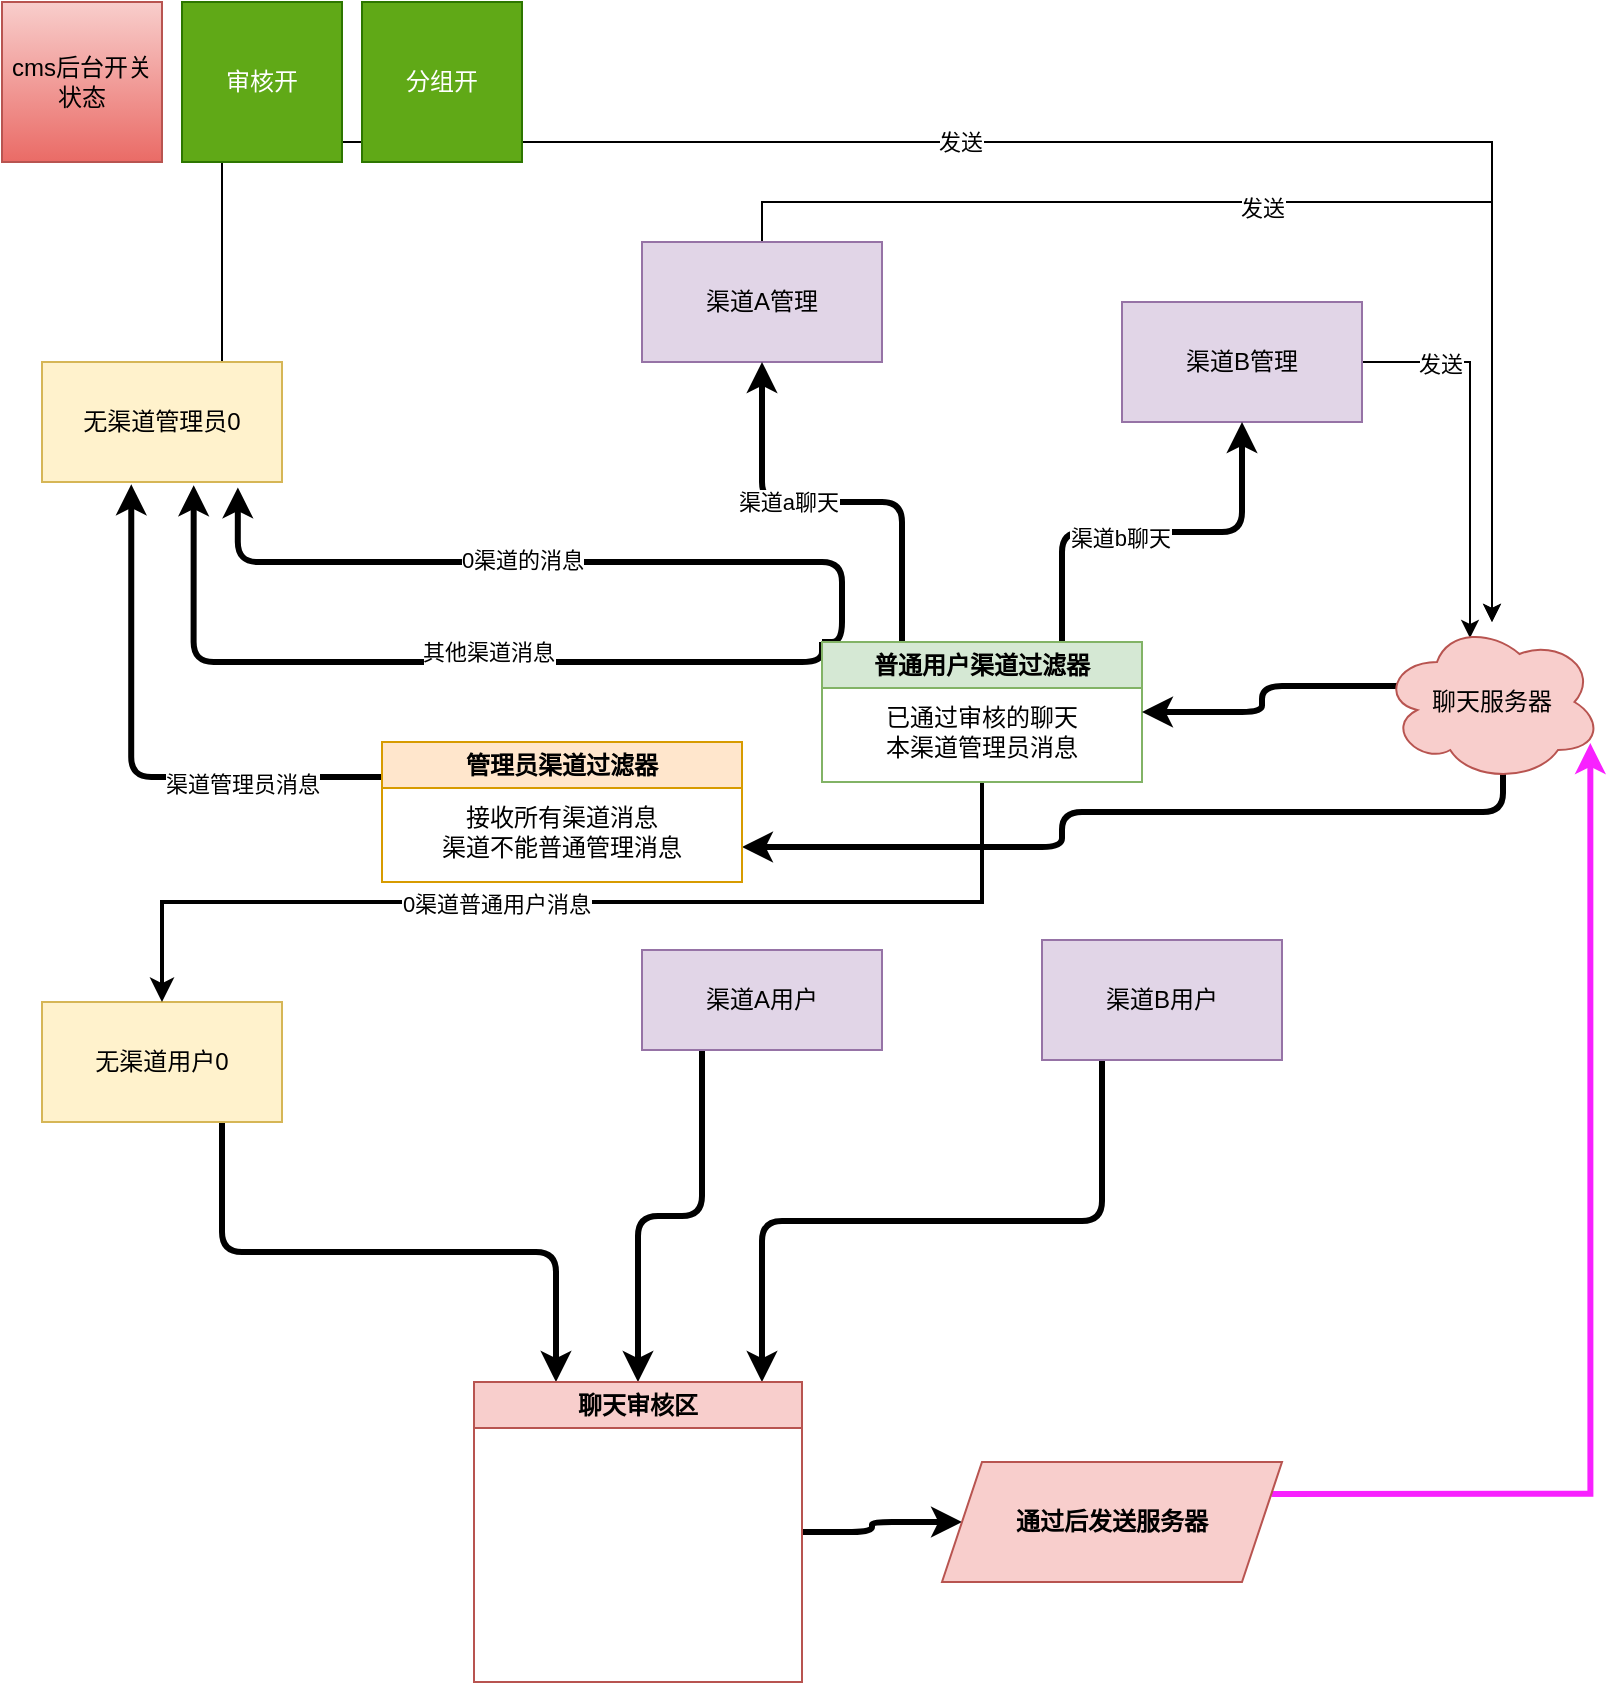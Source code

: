 <mxfile version="20.8.20" type="github" pages="3">
  <diagram id="VzCVbxKHRMm88u6nLTFB" name="渠道开+审核开">
    <mxGraphModel dx="1401" dy="868" grid="1" gridSize="10" guides="1" tooltips="1" connect="1" arrows="1" fold="1" page="1" pageScale="1" pageWidth="827" pageHeight="1169" math="0" shadow="0">
      <root>
        <mxCell id="0" />
        <mxCell id="1" parent="0" />
        <mxCell id="FkoYIBF8dfnU25UiVlQv-38" style="edgeStyle=orthogonalEdgeStyle;rounded=0;orthogonalLoop=1;jettySize=auto;html=1;exitX=0.75;exitY=0;exitDx=0;exitDy=0;" edge="1" parent="1" source="FkoYIBF8dfnU25UiVlQv-5" target="FkoYIBF8dfnU25UiVlQv-28">
          <mxGeometry relative="1" as="geometry">
            <Array as="points">
              <mxPoint x="110" y="80" />
              <mxPoint x="745" y="80" />
            </Array>
          </mxGeometry>
        </mxCell>
        <mxCell id="FkoYIBF8dfnU25UiVlQv-39" value="发送" style="edgeLabel;html=1;align=center;verticalAlign=middle;resizable=0;points=[];" vertex="1" connectable="0" parent="FkoYIBF8dfnU25UiVlQv-38">
          <mxGeometry x="-0.028" relative="1" as="geometry">
            <mxPoint as="offset" />
          </mxGeometry>
        </mxCell>
        <mxCell id="FkoYIBF8dfnU25UiVlQv-1" value="审核开" style="whiteSpace=wrap;html=1;aspect=fixed;fillColor=#60a917;strokeColor=#2D7600;fontColor=#ffffff;" vertex="1" parent="1">
          <mxGeometry x="90" y="10" width="80" height="80" as="geometry" />
        </mxCell>
        <mxCell id="FkoYIBF8dfnU25UiVlQv-2" value="分组开" style="whiteSpace=wrap;html=1;aspect=fixed;fillColor=#60a917;strokeColor=#2D7600;fontColor=#ffffff;" vertex="1" parent="1">
          <mxGeometry x="180" y="10" width="80" height="80" as="geometry" />
        </mxCell>
        <mxCell id="FkoYIBF8dfnU25UiVlQv-5" value="无渠道管理员0" style="rounded=0;whiteSpace=wrap;html=1;fillColor=#fff2cc;strokeColor=#d6b656;" vertex="1" parent="1">
          <mxGeometry x="20" y="190" width="120" height="60" as="geometry" />
        </mxCell>
        <mxCell id="FkoYIBF8dfnU25UiVlQv-34" style="edgeStyle=orthogonalEdgeStyle;rounded=0;orthogonalLoop=1;jettySize=auto;html=1;exitX=0.5;exitY=0;exitDx=0;exitDy=0;" edge="1" parent="1" source="FkoYIBF8dfnU25UiVlQv-6" target="FkoYIBF8dfnU25UiVlQv-28">
          <mxGeometry relative="1" as="geometry" />
        </mxCell>
        <mxCell id="FkoYIBF8dfnU25UiVlQv-35" value="发送" style="edgeLabel;html=1;align=center;verticalAlign=middle;resizable=0;points=[];" vertex="1" connectable="0" parent="FkoYIBF8dfnU25UiVlQv-34">
          <mxGeometry x="-0.092" y="-3" relative="1" as="geometry">
            <mxPoint as="offset" />
          </mxGeometry>
        </mxCell>
        <mxCell id="FkoYIBF8dfnU25UiVlQv-6" value="渠道A管理" style="rounded=0;whiteSpace=wrap;html=1;fillColor=#e1d5e7;strokeColor=#9673a6;" vertex="1" parent="1">
          <mxGeometry x="320" y="130" width="120" height="60" as="geometry" />
        </mxCell>
        <mxCell id="FkoYIBF8dfnU25UiVlQv-36" style="edgeStyle=orthogonalEdgeStyle;rounded=0;orthogonalLoop=1;jettySize=auto;html=1;exitX=1;exitY=0.5;exitDx=0;exitDy=0;entryX=0.4;entryY=0.1;entryDx=0;entryDy=0;entryPerimeter=0;" edge="1" parent="1" source="FkoYIBF8dfnU25UiVlQv-7" target="FkoYIBF8dfnU25UiVlQv-28">
          <mxGeometry relative="1" as="geometry" />
        </mxCell>
        <mxCell id="FkoYIBF8dfnU25UiVlQv-37" value="发送" style="edgeLabel;html=1;align=center;verticalAlign=middle;resizable=0;points=[];" vertex="1" connectable="0" parent="FkoYIBF8dfnU25UiVlQv-36">
          <mxGeometry x="-0.596" y="-1" relative="1" as="geometry">
            <mxPoint as="offset" />
          </mxGeometry>
        </mxCell>
        <mxCell id="FkoYIBF8dfnU25UiVlQv-7" value="渠道B管理" style="rounded=0;whiteSpace=wrap;html=1;fillColor=#e1d5e7;strokeColor=#9673a6;" vertex="1" parent="1">
          <mxGeometry x="560" y="160" width="120" height="60" as="geometry" />
        </mxCell>
        <mxCell id="FkoYIBF8dfnU25UiVlQv-8" style="edgeStyle=orthogonalEdgeStyle;rounded=1;orthogonalLoop=1;jettySize=auto;html=1;exitX=0.75;exitY=1;exitDx=0;exitDy=0;strokeWidth=3;entryX=0.25;entryY=0;entryDx=0;entryDy=0;" edge="1" parent="1" source="FkoYIBF8dfnU25UiVlQv-9" target="FkoYIBF8dfnU25UiVlQv-25">
          <mxGeometry relative="1" as="geometry" />
        </mxCell>
        <mxCell id="FkoYIBF8dfnU25UiVlQv-9" value="无渠道用户0" style="rounded=0;whiteSpace=wrap;html=1;fillColor=#fff2cc;strokeColor=#d6b656;" vertex="1" parent="1">
          <mxGeometry x="20" y="510" width="120" height="60" as="geometry" />
        </mxCell>
        <mxCell id="FkoYIBF8dfnU25UiVlQv-10" style="edgeStyle=orthogonalEdgeStyle;rounded=1;orthogonalLoop=1;jettySize=auto;html=1;exitX=0.25;exitY=1;exitDx=0;exitDy=0;entryX=0.5;entryY=0;entryDx=0;entryDy=0;strokeWidth=3;" edge="1" parent="1" source="FkoYIBF8dfnU25UiVlQv-11" target="FkoYIBF8dfnU25UiVlQv-25">
          <mxGeometry relative="1" as="geometry" />
        </mxCell>
        <mxCell id="FkoYIBF8dfnU25UiVlQv-11" value="渠道A用户" style="rounded=0;whiteSpace=wrap;html=1;fillColor=#e1d5e7;strokeColor=#9673a6;" vertex="1" parent="1">
          <mxGeometry x="320" y="484" width="120" height="50" as="geometry" />
        </mxCell>
        <mxCell id="FkoYIBF8dfnU25UiVlQv-12" style="edgeStyle=orthogonalEdgeStyle;rounded=1;orthogonalLoop=1;jettySize=auto;html=1;exitX=0.25;exitY=1;exitDx=0;exitDy=0;entryX=0.878;entryY=0;entryDx=0;entryDy=0;entryPerimeter=0;strokeWidth=3;" edge="1" parent="1" source="FkoYIBF8dfnU25UiVlQv-13" target="FkoYIBF8dfnU25UiVlQv-25">
          <mxGeometry relative="1" as="geometry" />
        </mxCell>
        <mxCell id="FkoYIBF8dfnU25UiVlQv-13" value="渠道B用户" style="rounded=0;whiteSpace=wrap;html=1;fillColor=#e1d5e7;strokeColor=#9673a6;" vertex="1" parent="1">
          <mxGeometry x="520" y="479" width="120" height="60" as="geometry" />
        </mxCell>
        <mxCell id="FkoYIBF8dfnU25UiVlQv-14" style="edgeStyle=orthogonalEdgeStyle;rounded=1;orthogonalLoop=1;jettySize=auto;html=1;exitX=0.25;exitY=0;exitDx=0;exitDy=0;entryX=0.5;entryY=1;entryDx=0;entryDy=0;strokeWidth=3;" edge="1" parent="1" source="FkoYIBF8dfnU25UiVlQv-22" target="FkoYIBF8dfnU25UiVlQv-6">
          <mxGeometry relative="1" as="geometry" />
        </mxCell>
        <mxCell id="FkoYIBF8dfnU25UiVlQv-15" value="渠道a聊天" style="edgeLabel;html=1;align=center;verticalAlign=middle;resizable=0;points=[];" vertex="1" connectable="0" parent="FkoYIBF8dfnU25UiVlQv-14">
          <mxGeometry x="0.214" relative="1" as="geometry">
            <mxPoint as="offset" />
          </mxGeometry>
        </mxCell>
        <mxCell id="FkoYIBF8dfnU25UiVlQv-16" style="edgeStyle=orthogonalEdgeStyle;rounded=1;orthogonalLoop=1;jettySize=auto;html=1;exitX=0.75;exitY=0;exitDx=0;exitDy=0;strokeWidth=3;" edge="1" parent="1" source="FkoYIBF8dfnU25UiVlQv-22" target="FkoYIBF8dfnU25UiVlQv-7">
          <mxGeometry relative="1" as="geometry" />
        </mxCell>
        <mxCell id="FkoYIBF8dfnU25UiVlQv-17" value="渠道b聊天" style="edgeLabel;html=1;align=center;verticalAlign=middle;resizable=0;points=[];" vertex="1" connectable="0" parent="FkoYIBF8dfnU25UiVlQv-16">
          <mxGeometry x="-0.163" y="-3" relative="1" as="geometry">
            <mxPoint as="offset" />
          </mxGeometry>
        </mxCell>
        <mxCell id="FkoYIBF8dfnU25UiVlQv-18" style="edgeStyle=orthogonalEdgeStyle;rounded=1;orthogonalLoop=1;jettySize=auto;html=1;exitX=0;exitY=0;exitDx=0;exitDy=0;entryX=0.816;entryY=1.045;entryDx=0;entryDy=0;entryPerimeter=0;strokeWidth=3;" edge="1" parent="1" source="FkoYIBF8dfnU25UiVlQv-22" target="FkoYIBF8dfnU25UiVlQv-5">
          <mxGeometry relative="1" as="geometry">
            <Array as="points">
              <mxPoint x="420" y="330" />
              <mxPoint x="420" y="290" />
              <mxPoint x="118" y="290" />
            </Array>
          </mxGeometry>
        </mxCell>
        <mxCell id="FkoYIBF8dfnU25UiVlQv-19" value="0渠道的消息" style="edgeLabel;html=1;align=center;verticalAlign=middle;resizable=0;points=[];" vertex="1" connectable="0" parent="FkoYIBF8dfnU25UiVlQv-18">
          <mxGeometry x="0.08" y="-1" relative="1" as="geometry">
            <mxPoint as="offset" />
          </mxGeometry>
        </mxCell>
        <mxCell id="FkoYIBF8dfnU25UiVlQv-20" style="edgeStyle=orthogonalEdgeStyle;rounded=1;orthogonalLoop=1;jettySize=auto;html=1;exitX=0;exitY=0;exitDx=0;exitDy=0;entryX=0.632;entryY=1.027;entryDx=0;entryDy=0;entryPerimeter=0;strokeWidth=3;" edge="1" parent="1" source="FkoYIBF8dfnU25UiVlQv-22" target="FkoYIBF8dfnU25UiVlQv-5">
          <mxGeometry relative="1" as="geometry">
            <Array as="points">
              <mxPoint x="410" y="340" />
              <mxPoint x="96" y="340" />
            </Array>
          </mxGeometry>
        </mxCell>
        <mxCell id="FkoYIBF8dfnU25UiVlQv-21" value="其他渠道消息" style="edgeLabel;html=1;align=center;verticalAlign=middle;resizable=0;points=[];" vertex="1" connectable="0" parent="FkoYIBF8dfnU25UiVlQv-20">
          <mxGeometry x="-0.142" y="-5" relative="1" as="geometry">
            <mxPoint as="offset" />
          </mxGeometry>
        </mxCell>
        <mxCell id="FkoYIBF8dfnU25UiVlQv-40" style="edgeStyle=orthogonalEdgeStyle;rounded=0;orthogonalLoop=1;jettySize=auto;html=1;exitX=0.5;exitY=1;exitDx=0;exitDy=0;strokeWidth=2;" edge="1" parent="1" source="FkoYIBF8dfnU25UiVlQv-22" target="FkoYIBF8dfnU25UiVlQv-9">
          <mxGeometry relative="1" as="geometry">
            <Array as="points">
              <mxPoint x="490" y="460" />
              <mxPoint x="80" y="460" />
            </Array>
          </mxGeometry>
        </mxCell>
        <mxCell id="Q_daBsCylwnGvECk5tep-2" value="0渠道普通用户消息" style="edgeLabel;html=1;align=center;verticalAlign=middle;resizable=0;points=[];" vertex="1" connectable="0" parent="FkoYIBF8dfnU25UiVlQv-40">
          <mxGeometry x="0.166" y="2" relative="1" as="geometry">
            <mxPoint y="-1" as="offset" />
          </mxGeometry>
        </mxCell>
        <mxCell id="FkoYIBF8dfnU25UiVlQv-22" value="普通用户渠道过滤器" style="swimlane;whiteSpace=wrap;html=1;fillColor=#d5e8d4;strokeColor=#82b366;" vertex="1" parent="1">
          <mxGeometry x="410" y="330" width="160" height="70" as="geometry" />
        </mxCell>
        <mxCell id="FkoYIBF8dfnU25UiVlQv-23" value="已通过审核的聊天&lt;br&gt;本渠道管理员消息" style="text;html=1;strokeColor=none;fillColor=none;align=center;verticalAlign=middle;whiteSpace=wrap;rounded=0;" vertex="1" parent="FkoYIBF8dfnU25UiVlQv-22">
          <mxGeometry x="30" y="30" width="100" height="30" as="geometry" />
        </mxCell>
        <mxCell id="FkoYIBF8dfnU25UiVlQv-24" style="edgeStyle=orthogonalEdgeStyle;rounded=1;orthogonalLoop=1;jettySize=auto;html=1;exitX=1;exitY=0.5;exitDx=0;exitDy=0;strokeWidth=3;" edge="1" parent="1" source="FkoYIBF8dfnU25UiVlQv-25" target="FkoYIBF8dfnU25UiVlQv-29">
          <mxGeometry relative="1" as="geometry" />
        </mxCell>
        <mxCell id="FkoYIBF8dfnU25UiVlQv-25" value="聊天审核区" style="swimlane;whiteSpace=wrap;html=1;fillColor=#f8cecc;strokeColor=#b85450;" vertex="1" parent="1">
          <mxGeometry x="236" y="700" width="164" height="150" as="geometry" />
        </mxCell>
        <mxCell id="FkoYIBF8dfnU25UiVlQv-26" style="edgeStyle=orthogonalEdgeStyle;rounded=1;orthogonalLoop=1;jettySize=auto;html=1;entryX=1;entryY=0.5;entryDx=0;entryDy=0;strokeWidth=3;exitX=0.07;exitY=0.4;exitDx=0;exitDy=0;exitPerimeter=0;" edge="1" parent="1" source="FkoYIBF8dfnU25UiVlQv-28" target="FkoYIBF8dfnU25UiVlQv-22">
          <mxGeometry relative="1" as="geometry" />
        </mxCell>
        <mxCell id="FkoYIBF8dfnU25UiVlQv-27" style="edgeStyle=orthogonalEdgeStyle;rounded=1;orthogonalLoop=1;jettySize=auto;html=1;exitX=0.55;exitY=0.95;exitDx=0;exitDy=0;exitPerimeter=0;entryX=1;entryY=0.75;entryDx=0;entryDy=0;strokeWidth=3;" edge="1" parent="1" source="FkoYIBF8dfnU25UiVlQv-28" target="FkoYIBF8dfnU25UiVlQv-32">
          <mxGeometry relative="1" as="geometry">
            <Array as="points">
              <mxPoint x="750" y="415" />
              <mxPoint x="530" y="415" />
              <mxPoint x="530" y="433" />
            </Array>
          </mxGeometry>
        </mxCell>
        <mxCell id="FkoYIBF8dfnU25UiVlQv-28" value="聊天服务器" style="ellipse;shape=cloud;whiteSpace=wrap;html=1;fillColor=#f8cecc;strokeColor=#b85450;" vertex="1" parent="1">
          <mxGeometry x="690" y="320" width="110" height="80" as="geometry" />
        </mxCell>
        <mxCell id="Q_daBsCylwnGvECk5tep-1" style="edgeStyle=orthogonalEdgeStyle;rounded=0;orthogonalLoop=1;jettySize=auto;html=1;exitX=1;exitY=0.25;exitDx=0;exitDy=0;entryX=0.947;entryY=0.757;entryDx=0;entryDy=0;entryPerimeter=0;strokeWidth=3;strokeColor=#F821FF;" edge="1" parent="1" source="FkoYIBF8dfnU25UiVlQv-29" target="FkoYIBF8dfnU25UiVlQv-28">
          <mxGeometry relative="1" as="geometry" />
        </mxCell>
        <mxCell id="FkoYIBF8dfnU25UiVlQv-29" value="通过后发送服务器" style="shape=parallelogram;perimeter=parallelogramPerimeter;whiteSpace=wrap;html=1;fixedSize=1;fillColor=#f8cecc;strokeColor=#b85450;fontStyle=1;startSize=23;" vertex="1" parent="1">
          <mxGeometry x="470" y="740" width="170" height="60" as="geometry" />
        </mxCell>
        <mxCell id="FkoYIBF8dfnU25UiVlQv-30" style="edgeStyle=orthogonalEdgeStyle;rounded=1;orthogonalLoop=1;jettySize=auto;html=1;exitX=0;exitY=0.25;exitDx=0;exitDy=0;entryX=0.372;entryY=1.019;entryDx=0;entryDy=0;entryPerimeter=0;strokeWidth=3;" edge="1" parent="1" source="FkoYIBF8dfnU25UiVlQv-32" target="FkoYIBF8dfnU25UiVlQv-5">
          <mxGeometry relative="1" as="geometry" />
        </mxCell>
        <mxCell id="FkoYIBF8dfnU25UiVlQv-31" value="渠道管理员消息" style="edgeLabel;html=1;align=center;verticalAlign=middle;resizable=0;points=[];" vertex="1" connectable="0" parent="FkoYIBF8dfnU25UiVlQv-30">
          <mxGeometry x="-0.301" y="-1" relative="1" as="geometry">
            <mxPoint x="25" y="4" as="offset" />
          </mxGeometry>
        </mxCell>
        <mxCell id="FkoYIBF8dfnU25UiVlQv-32" value="管理员渠道过滤器" style="swimlane;whiteSpace=wrap;html=1;fillColor=#ffe6cc;strokeColor=#d79b00;" vertex="1" parent="1">
          <mxGeometry x="190" y="380" width="180" height="70" as="geometry" />
        </mxCell>
        <mxCell id="FkoYIBF8dfnU25UiVlQv-33" value="接收所有渠道消息&lt;br&gt;渠道不能普通管理消息" style="text;html=1;strokeColor=none;fillColor=none;align=center;verticalAlign=middle;whiteSpace=wrap;rounded=0;" vertex="1" parent="FkoYIBF8dfnU25UiVlQv-32">
          <mxGeometry x="20" y="30" width="140" height="30" as="geometry" />
        </mxCell>
        <mxCell id="ih-OVHqgtNpHeLKUPxtg-1" value="cms后台开关状态" style="whiteSpace=wrap;html=1;aspect=fixed;fillColor=#f8cecc;strokeColor=#b85450;gradientColor=#ea6b66;" vertex="1" parent="1">
          <mxGeometry y="10" width="80" height="80" as="geometry" />
        </mxCell>
      </root>
    </mxGraphModel>
  </diagram>
  <diagram name="渠道关+审核开" id="VsuYbWDmgx9zDYtBoQRo">
    <mxGraphModel dx="1319" dy="816" grid="1" gridSize="10" guides="1" tooltips="1" connect="1" arrows="1" fold="1" page="1" pageScale="1" pageWidth="827" pageHeight="1169" math="0" shadow="0">
      <root>
        <mxCell id="0" />
        <mxCell id="1" parent="0" />
        <mxCell id="foWkTYoayNs3bJzzhuhe-1" value="审核开" style="whiteSpace=wrap;html=1;aspect=fixed;fillColor=#60a917;strokeColor=#2D7600;fontColor=#ffffff;" vertex="1" parent="1">
          <mxGeometry x="156" width="80" height="80" as="geometry" />
        </mxCell>
        <mxCell id="foWkTYoayNs3bJzzhuhe-2" value="分组关" style="whiteSpace=wrap;html=1;aspect=fixed;fillColor=#647687;strokeColor=#314354;fontColor=#ffffff;" vertex="1" parent="1">
          <mxGeometry x="250" width="80" height="80" as="geometry" />
        </mxCell>
        <mxCell id="4meMGPpO9oW0gvdUiH-y-2" style="edgeStyle=orthogonalEdgeStyle;rounded=0;orthogonalLoop=1;jettySize=auto;html=1;exitX=0.5;exitY=0;exitDx=0;exitDy=0;strokeColor=#F821FF;strokeWidth=2;" edge="1" parent="1" source="foWkTYoayNs3bJzzhuhe-5" target="foWkTYoayNs3bJzzhuhe-28">
          <mxGeometry relative="1" as="geometry">
            <Array as="points">
              <mxPoint x="80" y="110" />
              <mxPoint x="745" y="110" />
            </Array>
          </mxGeometry>
        </mxCell>
        <mxCell id="foWkTYoayNs3bJzzhuhe-5" value="无渠道管理员0" style="rounded=0;whiteSpace=wrap;html=1;fillColor=#fff2cc;strokeColor=#d6b656;" vertex="1" parent="1">
          <mxGeometry x="20" y="190" width="120" height="60" as="geometry" />
        </mxCell>
        <mxCell id="4meMGPpO9oW0gvdUiH-y-3" style="edgeStyle=orthogonalEdgeStyle;rounded=0;orthogonalLoop=1;jettySize=auto;html=1;exitX=0.5;exitY=0;exitDx=0;exitDy=0;strokeColor=#F821FF;strokeWidth=2;" edge="1" parent="1" source="foWkTYoayNs3bJzzhuhe-6" target="foWkTYoayNs3bJzzhuhe-28">
          <mxGeometry relative="1" as="geometry" />
        </mxCell>
        <mxCell id="4meMGPpO9oW0gvdUiH-y-5" value="f发送聊天" style="edgeLabel;html=1;align=center;verticalAlign=middle;resizable=0;points=[];" vertex="1" connectable="0" parent="4meMGPpO9oW0gvdUiH-y-3">
          <mxGeometry x="-0.644" y="-1" relative="1" as="geometry">
            <mxPoint as="offset" />
          </mxGeometry>
        </mxCell>
        <mxCell id="foWkTYoayNs3bJzzhuhe-6" value="渠道A管理" style="rounded=0;whiteSpace=wrap;html=1;fillColor=#e1d5e7;strokeColor=#9673a6;" vertex="1" parent="1">
          <mxGeometry x="320" y="130" width="120" height="60" as="geometry" />
        </mxCell>
        <mxCell id="4meMGPpO9oW0gvdUiH-y-4" style="edgeStyle=orthogonalEdgeStyle;rounded=0;orthogonalLoop=1;jettySize=auto;html=1;exitX=0.5;exitY=0;exitDx=0;exitDy=0;entryX=0.4;entryY=0.1;entryDx=0;entryDy=0;entryPerimeter=0;strokeColor=#F821FF;strokeWidth=2;" edge="1" parent="1" source="foWkTYoayNs3bJzzhuhe-7" target="foWkTYoayNs3bJzzhuhe-28">
          <mxGeometry relative="1" as="geometry" />
        </mxCell>
        <mxCell id="foWkTYoayNs3bJzzhuhe-7" value="渠道B管理&lt;br&gt;关闭审核" style="rounded=0;whiteSpace=wrap;html=1;fillColor=#008a00;strokeColor=#005700;fontColor=#ffffff;" vertex="1" parent="1">
          <mxGeometry x="560" y="160" width="120" height="60" as="geometry" />
        </mxCell>
        <mxCell id="foWkTYoayNs3bJzzhuhe-8" style="edgeStyle=orthogonalEdgeStyle;rounded=1;orthogonalLoop=1;jettySize=auto;html=1;exitX=0.75;exitY=1;exitDx=0;exitDy=0;strokeWidth=3;entryX=0.25;entryY=0;entryDx=0;entryDy=0;" edge="1" parent="1" source="foWkTYoayNs3bJzzhuhe-9" target="foWkTYoayNs3bJzzhuhe-25">
          <mxGeometry relative="1" as="geometry" />
        </mxCell>
        <mxCell id="foWkTYoayNs3bJzzhuhe-9" value="无渠道用户0" style="rounded=0;whiteSpace=wrap;html=1;fillColor=#fff2cc;strokeColor=#d6b656;" vertex="1" parent="1">
          <mxGeometry x="20" y="479" width="120" height="60" as="geometry" />
        </mxCell>
        <mxCell id="foWkTYoayNs3bJzzhuhe-10" style="edgeStyle=orthogonalEdgeStyle;rounded=1;orthogonalLoop=1;jettySize=auto;html=1;exitX=0.25;exitY=1;exitDx=0;exitDy=0;entryX=0.5;entryY=0;entryDx=0;entryDy=0;strokeWidth=3;" edge="1" parent="1" source="foWkTYoayNs3bJzzhuhe-11" target="foWkTYoayNs3bJzzhuhe-25">
          <mxGeometry relative="1" as="geometry" />
        </mxCell>
        <mxCell id="0DbTB2pa8-eszpQI0NAg-5" style="edgeStyle=orthogonalEdgeStyle;rounded=0;orthogonalLoop=1;jettySize=auto;html=1;exitX=0.75;exitY=1;exitDx=0;exitDy=0;entryX=0.949;entryY=0.774;entryDx=0;entryDy=0;entryPerimeter=0;dashed=1;fillColor=#d0cee2;strokeColor=#56517e;" edge="1" parent="1" source="foWkTYoayNs3bJzzhuhe-11" target="foWkTYoayNs3bJzzhuhe-28">
          <mxGeometry relative="1" as="geometry" />
        </mxCell>
        <mxCell id="0DbTB2pa8-eszpQI0NAg-6" value="用户消息发送" style="edgeLabel;html=1;align=center;verticalAlign=middle;resizable=0;points=[];" vertex="1" connectable="0" parent="0DbTB2pa8-eszpQI0NAg-5">
          <mxGeometry x="-0.121" y="-2" relative="1" as="geometry">
            <mxPoint as="offset" />
          </mxGeometry>
        </mxCell>
        <mxCell id="foWkTYoayNs3bJzzhuhe-11" value="渠道A用户" style="rounded=0;whiteSpace=wrap;html=1;fillColor=#e1d5e7;strokeColor=#9673a6;" vertex="1" parent="1">
          <mxGeometry x="320" y="484" width="120" height="50" as="geometry" />
        </mxCell>
        <mxCell id="0DbTB2pa8-eszpQI0NAg-1" style="edgeStyle=orthogonalEdgeStyle;rounded=0;orthogonalLoop=1;jettySize=auto;html=1;exitX=1;exitY=0.25;exitDx=0;exitDy=0;entryX=0.31;entryY=0.8;entryDx=0;entryDy=0;entryPerimeter=0;" edge="1" parent="1" source="foWkTYoayNs3bJzzhuhe-13" target="foWkTYoayNs3bJzzhuhe-28">
          <mxGeometry relative="1" as="geometry" />
        </mxCell>
        <mxCell id="0DbTB2pa8-eszpQI0NAg-2" value="发送" style="edgeLabel;html=1;align=center;verticalAlign=middle;resizable=0;points=[];" vertex="1" connectable="0" parent="0DbTB2pa8-eszpQI0NAg-1">
          <mxGeometry x="-0.365" y="-3" relative="1" as="geometry">
            <mxPoint x="-7" y="-3" as="offset" />
          </mxGeometry>
        </mxCell>
        <mxCell id="foWkTYoayNs3bJzzhuhe-13" value="渠道B用户" style="rounded=0;whiteSpace=wrap;html=1;fillColor=#e1d5e7;strokeColor=#9673a6;" vertex="1" parent="1">
          <mxGeometry x="520" y="479" width="120" height="60" as="geometry" />
        </mxCell>
        <mxCell id="foWkTYoayNs3bJzzhuhe-14" style="edgeStyle=orthogonalEdgeStyle;rounded=1;orthogonalLoop=1;jettySize=auto;html=1;exitX=0.25;exitY=0;exitDx=0;exitDy=0;entryX=0.5;entryY=1;entryDx=0;entryDy=0;strokeWidth=3;" edge="1" parent="1" source="foWkTYoayNs3bJzzhuhe-22" target="foWkTYoayNs3bJzzhuhe-6">
          <mxGeometry relative="1" as="geometry" />
        </mxCell>
        <mxCell id="foWkTYoayNs3bJzzhuhe-15" value="混合消息" style="edgeLabel;html=1;align=center;verticalAlign=middle;resizable=0;points=[];" vertex="1" connectable="0" parent="foWkTYoayNs3bJzzhuhe-14">
          <mxGeometry x="0.214" relative="1" as="geometry">
            <mxPoint as="offset" />
          </mxGeometry>
        </mxCell>
        <mxCell id="foWkTYoayNs3bJzzhuhe-16" style="edgeStyle=orthogonalEdgeStyle;rounded=1;orthogonalLoop=1;jettySize=auto;html=1;exitX=0.75;exitY=0;exitDx=0;exitDy=0;strokeWidth=3;" edge="1" parent="1" source="foWkTYoayNs3bJzzhuhe-22" target="foWkTYoayNs3bJzzhuhe-7">
          <mxGeometry relative="1" as="geometry" />
        </mxCell>
        <mxCell id="foWkTYoayNs3bJzzhuhe-17" value="混合消息" style="edgeLabel;html=1;align=center;verticalAlign=middle;resizable=0;points=[];" vertex="1" connectable="0" parent="foWkTYoayNs3bJzzhuhe-16">
          <mxGeometry x="-0.163" y="-3" relative="1" as="geometry">
            <mxPoint x="11" as="offset" />
          </mxGeometry>
        </mxCell>
        <mxCell id="4meMGPpO9oW0gvdUiH-y-6" style="edgeStyle=orthogonalEdgeStyle;rounded=0;orthogonalLoop=1;jettySize=auto;html=1;exitX=0;exitY=0.5;exitDx=0;exitDy=0;entryX=0.75;entryY=1;entryDx=0;entryDy=0;strokeColor=default;strokeWidth=2;" edge="1" parent="1" source="foWkTYoayNs3bJzzhuhe-22" target="foWkTYoayNs3bJzzhuhe-5">
          <mxGeometry relative="1" as="geometry" />
        </mxCell>
        <mxCell id="4meMGPpO9oW0gvdUiH-y-7" value="混合所有消息" style="edgeLabel;html=1;align=center;verticalAlign=middle;resizable=0;points=[];" vertex="1" connectable="0" parent="4meMGPpO9oW0gvdUiH-y-6">
          <mxGeometry x="-0.166" relative="1" as="geometry">
            <mxPoint as="offset" />
          </mxGeometry>
        </mxCell>
        <mxCell id="foWkTYoayNs3bJzzhuhe-22" value="普通用户渠道过滤器" style="swimlane;whiteSpace=wrap;html=1;fillColor=#d5e8d4;strokeColor=#82b366;" vertex="1" parent="1">
          <mxGeometry x="410" y="330" width="160" height="70" as="geometry" />
        </mxCell>
        <mxCell id="foWkTYoayNs3bJzzhuhe-23" value="不过滤&lt;br&gt;判断渠道是否需要审核" style="text;html=1;strokeColor=none;fillColor=none;align=center;verticalAlign=middle;whiteSpace=wrap;rounded=0;" vertex="1" parent="foWkTYoayNs3bJzzhuhe-22">
          <mxGeometry x="15" y="30" width="130" height="30" as="geometry" />
        </mxCell>
        <mxCell id="foWkTYoayNs3bJzzhuhe-24" style="edgeStyle=orthogonalEdgeStyle;rounded=1;orthogonalLoop=1;jettySize=auto;html=1;exitX=1;exitY=0.5;exitDx=0;exitDy=0;strokeWidth=3;" edge="1" parent="1" source="foWkTYoayNs3bJzzhuhe-25" target="foWkTYoayNs3bJzzhuhe-29">
          <mxGeometry relative="1" as="geometry" />
        </mxCell>
        <mxCell id="foWkTYoayNs3bJzzhuhe-25" value="审核聊天审核区" style="swimlane;whiteSpace=wrap;html=1;fillColor=#f8cecc;strokeColor=#b85450;" vertex="1" parent="1">
          <mxGeometry x="236" y="700" width="164" height="120" as="geometry" />
        </mxCell>
        <mxCell id="foWkTYoayNs3bJzzhuhe-35" value="除普通管理员&lt;br&gt;渠道分组管理员只能审核自己渠道的消息" style="text;html=1;strokeColor=none;fillColor=none;align=center;verticalAlign=middle;whiteSpace=wrap;rounded=0;" vertex="1" parent="foWkTYoayNs3bJzzhuhe-25">
          <mxGeometry x="4" y="53" width="160" height="40" as="geometry" />
        </mxCell>
        <mxCell id="foWkTYoayNs3bJzzhuhe-26" style="edgeStyle=orthogonalEdgeStyle;rounded=1;orthogonalLoop=1;jettySize=auto;html=1;entryX=1;entryY=0.5;entryDx=0;entryDy=0;strokeWidth=3;" edge="1" parent="1" source="foWkTYoayNs3bJzzhuhe-28" target="foWkTYoayNs3bJzzhuhe-22">
          <mxGeometry relative="1" as="geometry" />
        </mxCell>
        <mxCell id="foWkTYoayNs3bJzzhuhe-27" style="edgeStyle=orthogonalEdgeStyle;rounded=1;orthogonalLoop=1;jettySize=auto;html=1;exitX=0.13;exitY=0.77;exitDx=0;exitDy=0;exitPerimeter=0;entryX=1;entryY=0.75;entryDx=0;entryDy=0;strokeWidth=3;" edge="1" parent="1" source="foWkTYoayNs3bJzzhuhe-28" target="foWkTYoayNs3bJzzhuhe-32">
          <mxGeometry relative="1" as="geometry">
            <Array as="points">
              <mxPoint x="704" y="415" />
              <mxPoint x="530" y="415" />
              <mxPoint x="530" y="433" />
            </Array>
          </mxGeometry>
        </mxCell>
        <mxCell id="0DbTB2pa8-eszpQI0NAg-7" style="edgeStyle=orthogonalEdgeStyle;rounded=0;orthogonalLoop=1;jettySize=auto;html=1;exitX=0.8;exitY=0.8;exitDx=0;exitDy=0;exitPerimeter=0;dashed=1;" edge="1" parent="1" source="foWkTYoayNs3bJzzhuhe-28">
          <mxGeometry relative="1" as="geometry">
            <mxPoint x="400" y="740" as="targetPoint" />
            <Array as="points">
              <mxPoint x="778" y="690" />
              <mxPoint x="545" y="690" />
              <mxPoint x="545" y="720" />
              <mxPoint x="450" y="720" />
              <mxPoint x="450" y="740" />
            </Array>
          </mxGeometry>
        </mxCell>
        <mxCell id="_wurWuA-T1RNmn7c4DZH-1" value="用户接收消息" style="edgeLabel;html=1;align=center;verticalAlign=middle;resizable=0;points=[];" vertex="1" connectable="0" parent="0DbTB2pa8-eszpQI0NAg-7">
          <mxGeometry x="0.139" y="2" relative="1" as="geometry">
            <mxPoint as="offset" />
          </mxGeometry>
        </mxCell>
        <mxCell id="foWkTYoayNs3bJzzhuhe-28" value="聊天服务器" style="ellipse;shape=cloud;whiteSpace=wrap;html=1;fillColor=#d80073;strokeColor=#A50040;fontColor=#ffffff;" vertex="1" parent="1">
          <mxGeometry x="690" y="320" width="110" height="80" as="geometry" />
        </mxCell>
        <mxCell id="foWkTYoayNs3bJzzhuhe-34" style="edgeStyle=orthogonalEdgeStyle;rounded=0;orthogonalLoop=1;jettySize=auto;html=1;exitX=1;exitY=0.25;exitDx=0;exitDy=0;" edge="1" parent="1" source="foWkTYoayNs3bJzzhuhe-29" target="foWkTYoayNs3bJzzhuhe-28">
          <mxGeometry relative="1" as="geometry" />
        </mxCell>
        <mxCell id="foWkTYoayNs3bJzzhuhe-29" value="通过后发送服务器" style="shape=parallelogram;perimeter=parallelogramPerimeter;whiteSpace=wrap;html=1;fixedSize=1;fillColor=#f8cecc;strokeColor=#b85450;fontStyle=1;startSize=23;" vertex="1" parent="1">
          <mxGeometry x="470" y="740" width="170" height="60" as="geometry" />
        </mxCell>
        <mxCell id="foWkTYoayNs3bJzzhuhe-30" style="edgeStyle=orthogonalEdgeStyle;rounded=1;orthogonalLoop=1;jettySize=auto;html=1;exitX=0;exitY=0.25;exitDx=0;exitDy=0;entryX=0.372;entryY=1.019;entryDx=0;entryDy=0;entryPerimeter=0;strokeWidth=3;" edge="1" parent="1" source="foWkTYoayNs3bJzzhuhe-32" target="foWkTYoayNs3bJzzhuhe-5">
          <mxGeometry relative="1" as="geometry">
            <Array as="points">
              <mxPoint x="65" y="397" />
            </Array>
          </mxGeometry>
        </mxCell>
        <mxCell id="foWkTYoayNs3bJzzhuhe-31" value="混合所有消息" style="edgeLabel;html=1;align=center;verticalAlign=middle;resizable=0;points=[];" vertex="1" connectable="0" parent="foWkTYoayNs3bJzzhuhe-30">
          <mxGeometry x="-0.301" y="-1" relative="1" as="geometry">
            <mxPoint x="16" y="1" as="offset" />
          </mxGeometry>
        </mxCell>
        <mxCell id="foWkTYoayNs3bJzzhuhe-32" value="管理员渠道过滤器" style="swimlane;whiteSpace=wrap;html=1;fillColor=#ffe6cc;strokeColor=#d79b00;" vertex="1" parent="1">
          <mxGeometry x="230" y="380" width="140" height="70" as="geometry" />
        </mxCell>
        <mxCell id="foWkTYoayNs3bJzzhuhe-33" value="不过滤" style="text;html=1;strokeColor=none;fillColor=none;align=center;verticalAlign=middle;whiteSpace=wrap;rounded=0;" vertex="1" parent="foWkTYoayNs3bJzzhuhe-32">
          <mxGeometry x="20" y="30" width="100" height="20" as="geometry" />
        </mxCell>
        <mxCell id="KAM4sqaqim4Gl9Nhy88H-1" value="cms后台开关状态" style="whiteSpace=wrap;html=1;aspect=fixed;fillColor=#f8cecc;strokeColor=#b85450;gradientColor=#ea6b66;" vertex="1" parent="1">
          <mxGeometry x="60" width="80" height="80" as="geometry" />
        </mxCell>
      </root>
    </mxGraphModel>
  </diagram>
  <diagram id="rlK9O2ZvEI7ufGRF9oEV" name="渠道审核差异化情况">
    <mxGraphModel dx="1401" dy="868" grid="1" gridSize="10" guides="1" tooltips="1" connect="1" arrows="1" fold="1" page="1" pageScale="1" pageWidth="827" pageHeight="1169" math="0" shadow="0">
      <root>
        <mxCell id="0" />
        <mxCell id="1" parent="0" />
        <mxCell id="kTTPp5wc_mZRoH5r3kDI-1" value="审核开" style="whiteSpace=wrap;html=1;aspect=fixed;fillColor=#60a917;strokeColor=#2D7600;fontColor=#ffffff;" vertex="1" parent="1">
          <mxGeometry x="70" y="10" width="80" height="80" as="geometry" />
        </mxCell>
        <mxCell id="kTTPp5wc_mZRoH5r3kDI-2" value="分组开" style="whiteSpace=wrap;html=1;aspect=fixed;fillColor=#60a917;strokeColor=#2D7600;fontColor=#ffffff;" vertex="1" parent="1">
          <mxGeometry x="170" y="10" width="80" height="80" as="geometry" />
        </mxCell>
        <mxCell id="kTTPp5wc_mZRoH5r3kDI-3" style="edgeStyle=orthogonalEdgeStyle;rounded=0;orthogonalLoop=1;jettySize=auto;html=1;exitX=0.75;exitY=0;exitDx=0;exitDy=0;" edge="1" parent="1" source="kTTPp5wc_mZRoH5r3kDI-5" target="kTTPp5wc_mZRoH5r3kDI-33">
          <mxGeometry relative="1" as="geometry">
            <Array as="points">
              <mxPoint x="110" y="80" />
              <mxPoint x="760" y="80" />
            </Array>
          </mxGeometry>
        </mxCell>
        <mxCell id="kTTPp5wc_mZRoH5r3kDI-4" value="发送" style="edgeLabel;html=1;align=center;verticalAlign=middle;resizable=0;points=[];" vertex="1" connectable="0" parent="kTTPp5wc_mZRoH5r3kDI-3">
          <mxGeometry x="-0.028" relative="1" as="geometry">
            <mxPoint as="offset" />
          </mxGeometry>
        </mxCell>
        <mxCell id="kTTPp5wc_mZRoH5r3kDI-5" value="无渠道管理员0" style="rounded=0;whiteSpace=wrap;html=1;fillColor=#fff2cc;strokeColor=#d6b656;" vertex="1" parent="1">
          <mxGeometry x="20" y="190" width="120" height="60" as="geometry" />
        </mxCell>
        <mxCell id="kTTPp5wc_mZRoH5r3kDI-6" style="edgeStyle=orthogonalEdgeStyle;rounded=0;orthogonalLoop=1;jettySize=auto;html=1;exitX=0.5;exitY=0;exitDx=0;exitDy=0;" edge="1" parent="1" source="kTTPp5wc_mZRoH5r3kDI-8" target="kTTPp5wc_mZRoH5r3kDI-33">
          <mxGeometry relative="1" as="geometry" />
        </mxCell>
        <mxCell id="kTTPp5wc_mZRoH5r3kDI-7" value="发送" style="edgeLabel;html=1;align=center;verticalAlign=middle;resizable=0;points=[];" vertex="1" connectable="0" parent="kTTPp5wc_mZRoH5r3kDI-6">
          <mxGeometry x="-0.092" y="-3" relative="1" as="geometry">
            <mxPoint as="offset" />
          </mxGeometry>
        </mxCell>
        <mxCell id="kTTPp5wc_mZRoH5r3kDI-8" value="渠道A管理&lt;br&gt;关闭聊天审核" style="rounded=0;whiteSpace=wrap;html=1;fillColor=#008a00;strokeColor=#005700;fontColor=#ffffff;" vertex="1" parent="1">
          <mxGeometry x="320" y="130" width="120" height="60" as="geometry" />
        </mxCell>
        <mxCell id="kTTPp5wc_mZRoH5r3kDI-9" style="edgeStyle=orthogonalEdgeStyle;rounded=0;orthogonalLoop=1;jettySize=auto;html=1;exitX=1;exitY=0.5;exitDx=0;exitDy=0;entryX=0.4;entryY=0.1;entryDx=0;entryDy=0;entryPerimeter=0;" edge="1" parent="1" source="kTTPp5wc_mZRoH5r3kDI-11" target="kTTPp5wc_mZRoH5r3kDI-33">
          <mxGeometry relative="1" as="geometry" />
        </mxCell>
        <mxCell id="kTTPp5wc_mZRoH5r3kDI-10" value="发送" style="edgeLabel;html=1;align=center;verticalAlign=middle;resizable=0;points=[];" vertex="1" connectable="0" parent="kTTPp5wc_mZRoH5r3kDI-9">
          <mxGeometry x="-0.596" y="-1" relative="1" as="geometry">
            <mxPoint as="offset" />
          </mxGeometry>
        </mxCell>
        <mxCell id="kTTPp5wc_mZRoH5r3kDI-11" value="渠道B管理" style="rounded=0;whiteSpace=wrap;html=1;fillColor=#e1d5e7;strokeColor=#9673a6;" vertex="1" parent="1">
          <mxGeometry x="560" y="160" width="120" height="60" as="geometry" />
        </mxCell>
        <mxCell id="kTTPp5wc_mZRoH5r3kDI-12" style="edgeStyle=orthogonalEdgeStyle;rounded=1;orthogonalLoop=1;jettySize=auto;html=1;exitX=0.75;exitY=1;exitDx=0;exitDy=0;strokeWidth=3;entryX=0.25;entryY=0;entryDx=0;entryDy=0;" edge="1" parent="1" source="kTTPp5wc_mZRoH5r3kDI-13" target="kTTPp5wc_mZRoH5r3kDI-30">
          <mxGeometry relative="1" as="geometry" />
        </mxCell>
        <mxCell id="kTTPp5wc_mZRoH5r3kDI-13" value="无渠道用户0" style="rounded=0;whiteSpace=wrap;html=1;fillColor=#fff2cc;strokeColor=#d6b656;" vertex="1" parent="1">
          <mxGeometry x="20" y="479" width="120" height="60" as="geometry" />
        </mxCell>
        <mxCell id="kTTPp5wc_mZRoH5r3kDI-39" style="edgeStyle=orthogonalEdgeStyle;rounded=0;orthogonalLoop=1;jettySize=auto;html=1;exitX=1;exitY=0.5;exitDx=0;exitDy=0;entryX=0.96;entryY=0.7;entryDx=0;entryDy=0;entryPerimeter=0;strokeWidth=2;" edge="1" parent="1" source="kTTPp5wc_mZRoH5r3kDI-15" target="kTTPp5wc_mZRoH5r3kDI-33">
          <mxGeometry relative="1" as="geometry">
            <Array as="points">
              <mxPoint x="810" y="509" />
              <mxPoint x="810" y="376" />
            </Array>
          </mxGeometry>
        </mxCell>
        <mxCell id="kTTPp5wc_mZRoH5r3kDI-40" value="直接发送" style="edgeLabel;html=1;align=center;verticalAlign=middle;resizable=0;points=[];" vertex="1" connectable="0" parent="kTTPp5wc_mZRoH5r3kDI-39">
          <mxGeometry x="-0.178" relative="1" as="geometry">
            <mxPoint as="offset" />
          </mxGeometry>
        </mxCell>
        <mxCell id="kTTPp5wc_mZRoH5r3kDI-15" value="渠道A用户" style="rounded=0;whiteSpace=wrap;html=1;fillColor=#e1d5e7;strokeColor=#9673a6;" vertex="1" parent="1">
          <mxGeometry x="320" y="484" width="120" height="50" as="geometry" />
        </mxCell>
        <mxCell id="kTTPp5wc_mZRoH5r3kDI-16" style="edgeStyle=orthogonalEdgeStyle;rounded=1;orthogonalLoop=1;jettySize=auto;html=1;exitX=0.25;exitY=1;exitDx=0;exitDy=0;entryX=0.878;entryY=0;entryDx=0;entryDy=0;entryPerimeter=0;strokeWidth=3;" edge="1" parent="1" source="kTTPp5wc_mZRoH5r3kDI-17" target="kTTPp5wc_mZRoH5r3kDI-30">
          <mxGeometry relative="1" as="geometry" />
        </mxCell>
        <mxCell id="kTTPp5wc_mZRoH5r3kDI-17" value="渠道B用户" style="rounded=0;whiteSpace=wrap;html=1;fillColor=#e1d5e7;strokeColor=#9673a6;" vertex="1" parent="1">
          <mxGeometry x="490" y="539" width="120" height="60" as="geometry" />
        </mxCell>
        <mxCell id="kTTPp5wc_mZRoH5r3kDI-18" style="edgeStyle=orthogonalEdgeStyle;rounded=1;orthogonalLoop=1;jettySize=auto;html=1;exitX=0.25;exitY=0;exitDx=0;exitDy=0;entryX=0.5;entryY=1;entryDx=0;entryDy=0;strokeWidth=3;" edge="1" parent="1" source="kTTPp5wc_mZRoH5r3kDI-27" target="kTTPp5wc_mZRoH5r3kDI-8">
          <mxGeometry relative="1" as="geometry" />
        </mxCell>
        <mxCell id="kTTPp5wc_mZRoH5r3kDI-19" value="渠道a聊天" style="edgeLabel;html=1;align=center;verticalAlign=middle;resizable=0;points=[];" vertex="1" connectable="0" parent="kTTPp5wc_mZRoH5r3kDI-18">
          <mxGeometry x="0.214" relative="1" as="geometry">
            <mxPoint as="offset" />
          </mxGeometry>
        </mxCell>
        <mxCell id="kTTPp5wc_mZRoH5r3kDI-20" style="edgeStyle=orthogonalEdgeStyle;rounded=1;orthogonalLoop=1;jettySize=auto;html=1;exitX=0.75;exitY=0;exitDx=0;exitDy=0;strokeWidth=3;" edge="1" parent="1" source="kTTPp5wc_mZRoH5r3kDI-27" target="kTTPp5wc_mZRoH5r3kDI-11">
          <mxGeometry relative="1" as="geometry" />
        </mxCell>
        <mxCell id="kTTPp5wc_mZRoH5r3kDI-21" value="渠道b聊天" style="edgeLabel;html=1;align=center;verticalAlign=middle;resizable=0;points=[];" vertex="1" connectable="0" parent="kTTPp5wc_mZRoH5r3kDI-20">
          <mxGeometry x="-0.163" y="-3" relative="1" as="geometry">
            <mxPoint as="offset" />
          </mxGeometry>
        </mxCell>
        <mxCell id="kTTPp5wc_mZRoH5r3kDI-22" style="edgeStyle=orthogonalEdgeStyle;rounded=1;orthogonalLoop=1;jettySize=auto;html=1;exitX=-0.005;exitY=0.113;exitDx=0;exitDy=0;entryX=0.816;entryY=1.045;entryDx=0;entryDy=0;entryPerimeter=0;strokeWidth=3;exitPerimeter=0;" edge="1" parent="1" source="kTTPp5wc_mZRoH5r3kDI-27" target="kTTPp5wc_mZRoH5r3kDI-5">
          <mxGeometry relative="1" as="geometry" />
        </mxCell>
        <mxCell id="kTTPp5wc_mZRoH5r3kDI-23" value="0渠道的消息" style="edgeLabel;html=1;align=center;verticalAlign=middle;resizable=0;points=[];" vertex="1" connectable="0" parent="kTTPp5wc_mZRoH5r3kDI-22">
          <mxGeometry x="0.08" y="-1" relative="1" as="geometry">
            <mxPoint as="offset" />
          </mxGeometry>
        </mxCell>
        <mxCell id="kTTPp5wc_mZRoH5r3kDI-24" style="edgeStyle=orthogonalEdgeStyle;rounded=1;orthogonalLoop=1;jettySize=auto;html=1;exitX=0;exitY=0.5;exitDx=0;exitDy=0;entryX=0.632;entryY=1.027;entryDx=0;entryDy=0;entryPerimeter=0;strokeWidth=3;" edge="1" parent="1" source="kTTPp5wc_mZRoH5r3kDI-27" target="kTTPp5wc_mZRoH5r3kDI-5">
          <mxGeometry relative="1" as="geometry">
            <Array as="points">
              <mxPoint x="410" y="360" />
              <mxPoint x="96" y="360" />
            </Array>
          </mxGeometry>
        </mxCell>
        <mxCell id="kTTPp5wc_mZRoH5r3kDI-25" value="其他渠道消息" style="edgeLabel;html=1;align=center;verticalAlign=middle;resizable=0;points=[];" vertex="1" connectable="0" parent="kTTPp5wc_mZRoH5r3kDI-24">
          <mxGeometry x="-0.142" y="-5" relative="1" as="geometry">
            <mxPoint as="offset" />
          </mxGeometry>
        </mxCell>
        <mxCell id="kTTPp5wc_mZRoH5r3kDI-26" style="edgeStyle=orthogonalEdgeStyle;rounded=0;orthogonalLoop=1;jettySize=auto;html=1;exitX=0.5;exitY=1;exitDx=0;exitDy=0;" edge="1" parent="1" source="kTTPp5wc_mZRoH5r3kDI-27" target="kTTPp5wc_mZRoH5r3kDI-13">
          <mxGeometry relative="1" as="geometry">
            <Array as="points">
              <mxPoint x="490" y="460" />
              <mxPoint x="80" y="460" />
            </Array>
          </mxGeometry>
        </mxCell>
        <mxCell id="kTTPp5wc_mZRoH5r3kDI-27" value="普通用户渠道过滤器" style="swimlane;whiteSpace=wrap;html=1;fillColor=#d5e8d4;strokeColor=#82b366;" vertex="1" parent="1">
          <mxGeometry x="410" y="330" width="160" height="70" as="geometry" />
        </mxCell>
        <mxCell id="kTTPp5wc_mZRoH5r3kDI-28" value="经过聊天审核过滤器&lt;br&gt;本渠道管理员消息" style="text;html=1;strokeColor=none;fillColor=none;align=center;verticalAlign=middle;whiteSpace=wrap;rounded=0;" vertex="1" parent="kTTPp5wc_mZRoH5r3kDI-27">
          <mxGeometry x="29" y="30" width="110" height="30" as="geometry" />
        </mxCell>
        <mxCell id="kTTPp5wc_mZRoH5r3kDI-29" style="edgeStyle=orthogonalEdgeStyle;rounded=1;orthogonalLoop=1;jettySize=auto;html=1;exitX=1;exitY=0.5;exitDx=0;exitDy=0;strokeWidth=3;" edge="1" parent="1" source="kTTPp5wc_mZRoH5r3kDI-30" target="kTTPp5wc_mZRoH5r3kDI-34">
          <mxGeometry relative="1" as="geometry" />
        </mxCell>
        <mxCell id="kTTPp5wc_mZRoH5r3kDI-30" value="审核聊天审核区" style="swimlane;whiteSpace=wrap;html=1;fillColor=#f8cecc;strokeColor=#b85450;" vertex="1" parent="1">
          <mxGeometry x="236" y="700" width="164" height="150" as="geometry" />
        </mxCell>
        <mxCell id="kTTPp5wc_mZRoH5r3kDI-31" style="edgeStyle=orthogonalEdgeStyle;rounded=1;orthogonalLoop=1;jettySize=auto;html=1;entryX=1;entryY=0.5;entryDx=0;entryDy=0;strokeWidth=3;exitX=0.07;exitY=0.4;exitDx=0;exitDy=0;exitPerimeter=0;" edge="1" parent="1" source="kTTPp5wc_mZRoH5r3kDI-33" target="kTTPp5wc_mZRoH5r3kDI-27">
          <mxGeometry relative="1" as="geometry" />
        </mxCell>
        <mxCell id="kTTPp5wc_mZRoH5r3kDI-32" style="edgeStyle=orthogonalEdgeStyle;rounded=1;orthogonalLoop=1;jettySize=auto;html=1;exitX=0.55;exitY=0.95;exitDx=0;exitDy=0;exitPerimeter=0;entryX=1;entryY=0.75;entryDx=0;entryDy=0;strokeWidth=3;" edge="1" parent="1" source="kTTPp5wc_mZRoH5r3kDI-33" target="kTTPp5wc_mZRoH5r3kDI-37">
          <mxGeometry relative="1" as="geometry">
            <Array as="points">
              <mxPoint x="750" y="415" />
              <mxPoint x="530" y="415" />
              <mxPoint x="530" y="433" />
            </Array>
          </mxGeometry>
        </mxCell>
        <mxCell id="kTTPp5wc_mZRoH5r3kDI-33" value="聊天服务器" style="ellipse;shape=cloud;whiteSpace=wrap;html=1;fillColor=#f8cecc;strokeColor=#b85450;" vertex="1" parent="1">
          <mxGeometry x="690" y="320" width="110" height="80" as="geometry" />
        </mxCell>
        <mxCell id="kTTPp5wc_mZRoH5r3kDI-34" value="通过后发送服务器" style="shape=parallelogram;perimeter=parallelogramPerimeter;whiteSpace=wrap;html=1;fixedSize=1;fillColor=#f8cecc;strokeColor=#b85450;fontStyle=1;startSize=23;" vertex="1" parent="1">
          <mxGeometry x="470" y="740" width="170" height="60" as="geometry" />
        </mxCell>
        <mxCell id="kTTPp5wc_mZRoH5r3kDI-35" style="edgeStyle=orthogonalEdgeStyle;rounded=1;orthogonalLoop=1;jettySize=auto;html=1;exitX=0;exitY=0.25;exitDx=0;exitDy=0;entryX=0.372;entryY=1.019;entryDx=0;entryDy=0;entryPerimeter=0;strokeWidth=3;" edge="1" parent="1" source="kTTPp5wc_mZRoH5r3kDI-37" target="kTTPp5wc_mZRoH5r3kDI-5">
          <mxGeometry relative="1" as="geometry" />
        </mxCell>
        <mxCell id="kTTPp5wc_mZRoH5r3kDI-36" value="渠道管理员消息+0渠道其他管理员" style="edgeLabel;html=1;align=center;verticalAlign=middle;resizable=0;points=[];" vertex="1" connectable="0" parent="kTTPp5wc_mZRoH5r3kDI-35">
          <mxGeometry x="-0.301" y="-1" relative="1" as="geometry">
            <mxPoint x="5" y="3" as="offset" />
          </mxGeometry>
        </mxCell>
        <mxCell id="kTTPp5wc_mZRoH5r3kDI-37" value="管理员渠道过滤器" style="swimlane;whiteSpace=wrap;html=1;fillColor=#ffe6cc;strokeColor=#d79b00;" vertex="1" parent="1">
          <mxGeometry x="190" y="380" width="180" height="70" as="geometry" />
        </mxCell>
        <mxCell id="kTTPp5wc_mZRoH5r3kDI-38" value="接收所有渠道消息&lt;br&gt;其他渠道不能接收0渠道的消息" style="text;html=1;strokeColor=none;fillColor=none;align=center;verticalAlign=middle;whiteSpace=wrap;rounded=0;" vertex="1" parent="kTTPp5wc_mZRoH5r3kDI-37">
          <mxGeometry x="20" y="30" width="140" height="30" as="geometry" />
        </mxCell>
        <mxCell id="R8ZfYt-ac45_OgMG5iBT-1" value="cms后台开关状态" style="whiteSpace=wrap;html=1;aspect=fixed;fillColor=#f8cecc;strokeColor=#b85450;gradientColor=#ea6b66;" vertex="1" parent="1">
          <mxGeometry x="270" y="10" width="80" height="80" as="geometry" />
        </mxCell>
      </root>
    </mxGraphModel>
  </diagram>
</mxfile>
